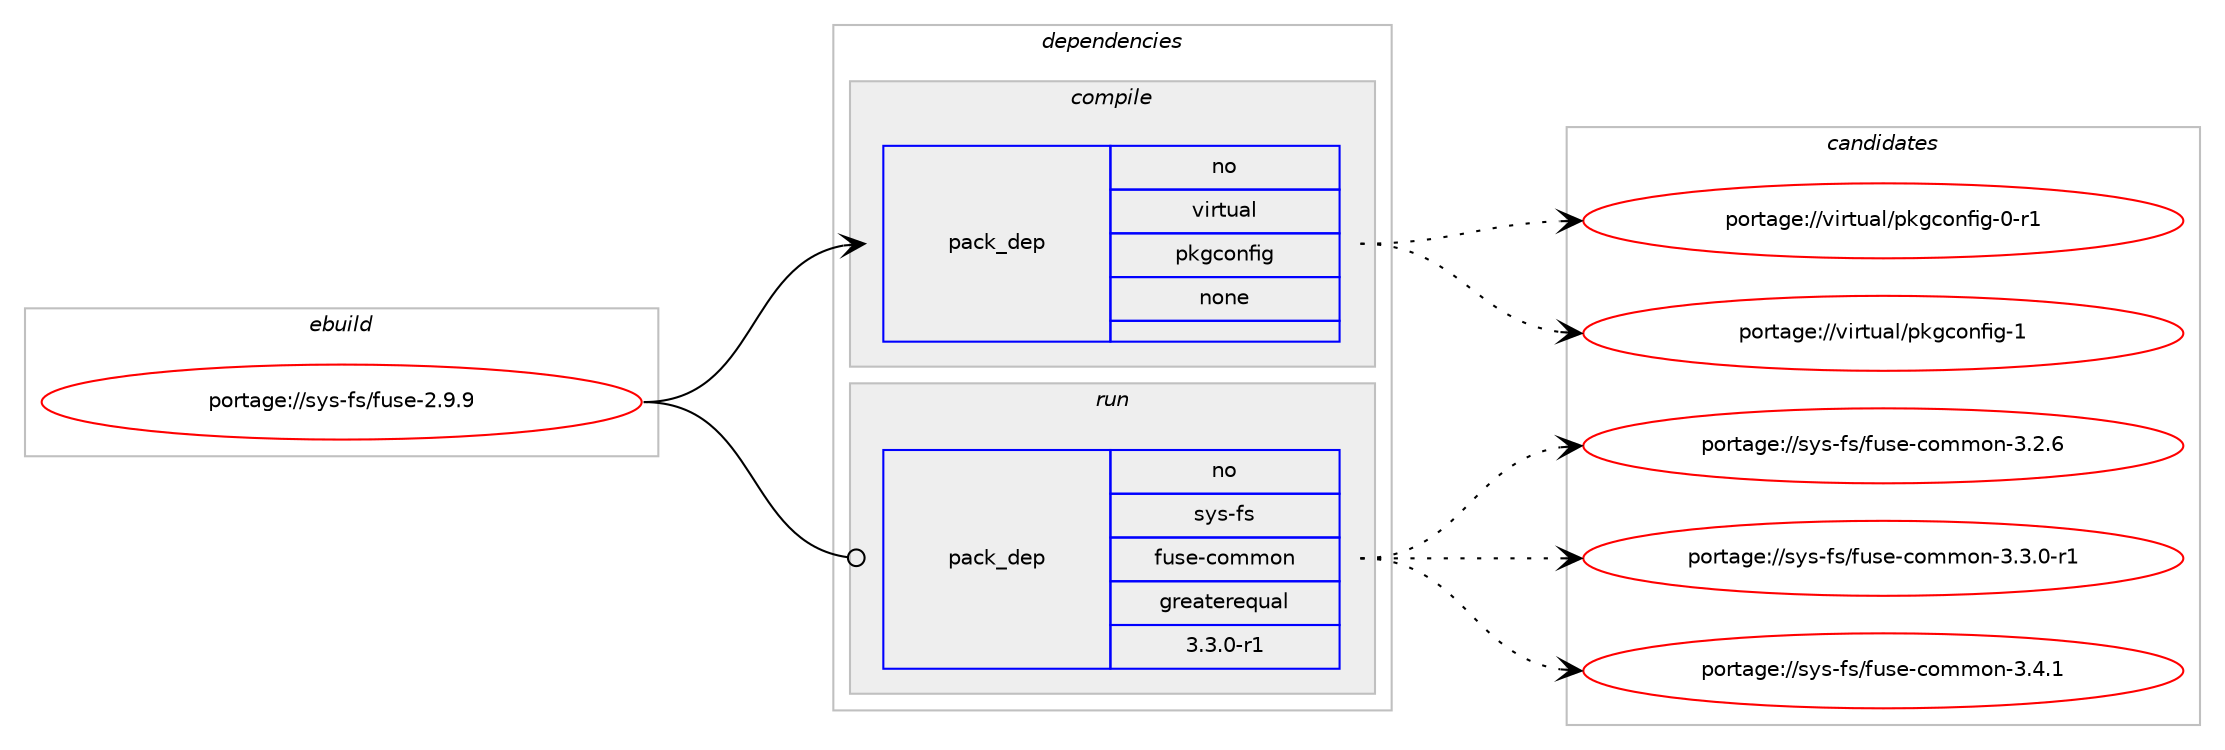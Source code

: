 digraph prolog {

# *************
# Graph options
# *************

newrank=true;
concentrate=true;
compound=true;
graph [rankdir=LR,fontname=Helvetica,fontsize=10,ranksep=1.5];#, ranksep=2.5, nodesep=0.2];
edge  [arrowhead=vee];
node  [fontname=Helvetica,fontsize=10];

# **********
# The ebuild
# **********

subgraph cluster_leftcol {
color=gray;
rank=same;
label=<<i>ebuild</i>>;
id [label="portage://sys-fs/fuse-2.9.9", color=red, width=4, href="../sys-fs/fuse-2.9.9.svg"];
}

# ****************
# The dependencies
# ****************

subgraph cluster_midcol {
color=gray;
label=<<i>dependencies</i>>;
subgraph cluster_compile {
fillcolor="#eeeeee";
style=filled;
label=<<i>compile</i>>;
subgraph pack315453 {
dependency425589 [label=<<TABLE BORDER="0" CELLBORDER="1" CELLSPACING="0" CELLPADDING="4" WIDTH="220"><TR><TD ROWSPAN="6" CELLPADDING="30">pack_dep</TD></TR><TR><TD WIDTH="110">no</TD></TR><TR><TD>virtual</TD></TR><TR><TD>pkgconfig</TD></TR><TR><TD>none</TD></TR><TR><TD></TD></TR></TABLE>>, shape=none, color=blue];
}
id:e -> dependency425589:w [weight=20,style="solid",arrowhead="vee"];
}
subgraph cluster_compileandrun {
fillcolor="#eeeeee";
style=filled;
label=<<i>compile and run</i>>;
}
subgraph cluster_run {
fillcolor="#eeeeee";
style=filled;
label=<<i>run</i>>;
subgraph pack315454 {
dependency425590 [label=<<TABLE BORDER="0" CELLBORDER="1" CELLSPACING="0" CELLPADDING="4" WIDTH="220"><TR><TD ROWSPAN="6" CELLPADDING="30">pack_dep</TD></TR><TR><TD WIDTH="110">no</TD></TR><TR><TD>sys-fs</TD></TR><TR><TD>fuse-common</TD></TR><TR><TD>greaterequal</TD></TR><TR><TD>3.3.0-r1</TD></TR></TABLE>>, shape=none, color=blue];
}
id:e -> dependency425590:w [weight=20,style="solid",arrowhead="odot"];
}
}

# **************
# The candidates
# **************

subgraph cluster_choices {
rank=same;
color=gray;
label=<<i>candidates</i>>;

subgraph choice315453 {
color=black;
nodesep=1;
choiceportage11810511411611797108471121071039911111010210510345484511449 [label="portage://virtual/pkgconfig-0-r1", color=red, width=4,href="../virtual/pkgconfig-0-r1.svg"];
choiceportage1181051141161179710847112107103991111101021051034549 [label="portage://virtual/pkgconfig-1", color=red, width=4,href="../virtual/pkgconfig-1.svg"];
dependency425589:e -> choiceportage11810511411611797108471121071039911111010210510345484511449:w [style=dotted,weight="100"];
dependency425589:e -> choiceportage1181051141161179710847112107103991111101021051034549:w [style=dotted,weight="100"];
}
subgraph choice315454 {
color=black;
nodesep=1;
choiceportage11512111545102115471021171151014599111109109111110455146504654 [label="portage://sys-fs/fuse-common-3.2.6", color=red, width=4,href="../sys-fs/fuse-common-3.2.6.svg"];
choiceportage115121115451021154710211711510145991111091091111104551465146484511449 [label="portage://sys-fs/fuse-common-3.3.0-r1", color=red, width=4,href="../sys-fs/fuse-common-3.3.0-r1.svg"];
choiceportage11512111545102115471021171151014599111109109111110455146524649 [label="portage://sys-fs/fuse-common-3.4.1", color=red, width=4,href="../sys-fs/fuse-common-3.4.1.svg"];
dependency425590:e -> choiceportage11512111545102115471021171151014599111109109111110455146504654:w [style=dotted,weight="100"];
dependency425590:e -> choiceportage115121115451021154710211711510145991111091091111104551465146484511449:w [style=dotted,weight="100"];
dependency425590:e -> choiceportage11512111545102115471021171151014599111109109111110455146524649:w [style=dotted,weight="100"];
}
}

}
